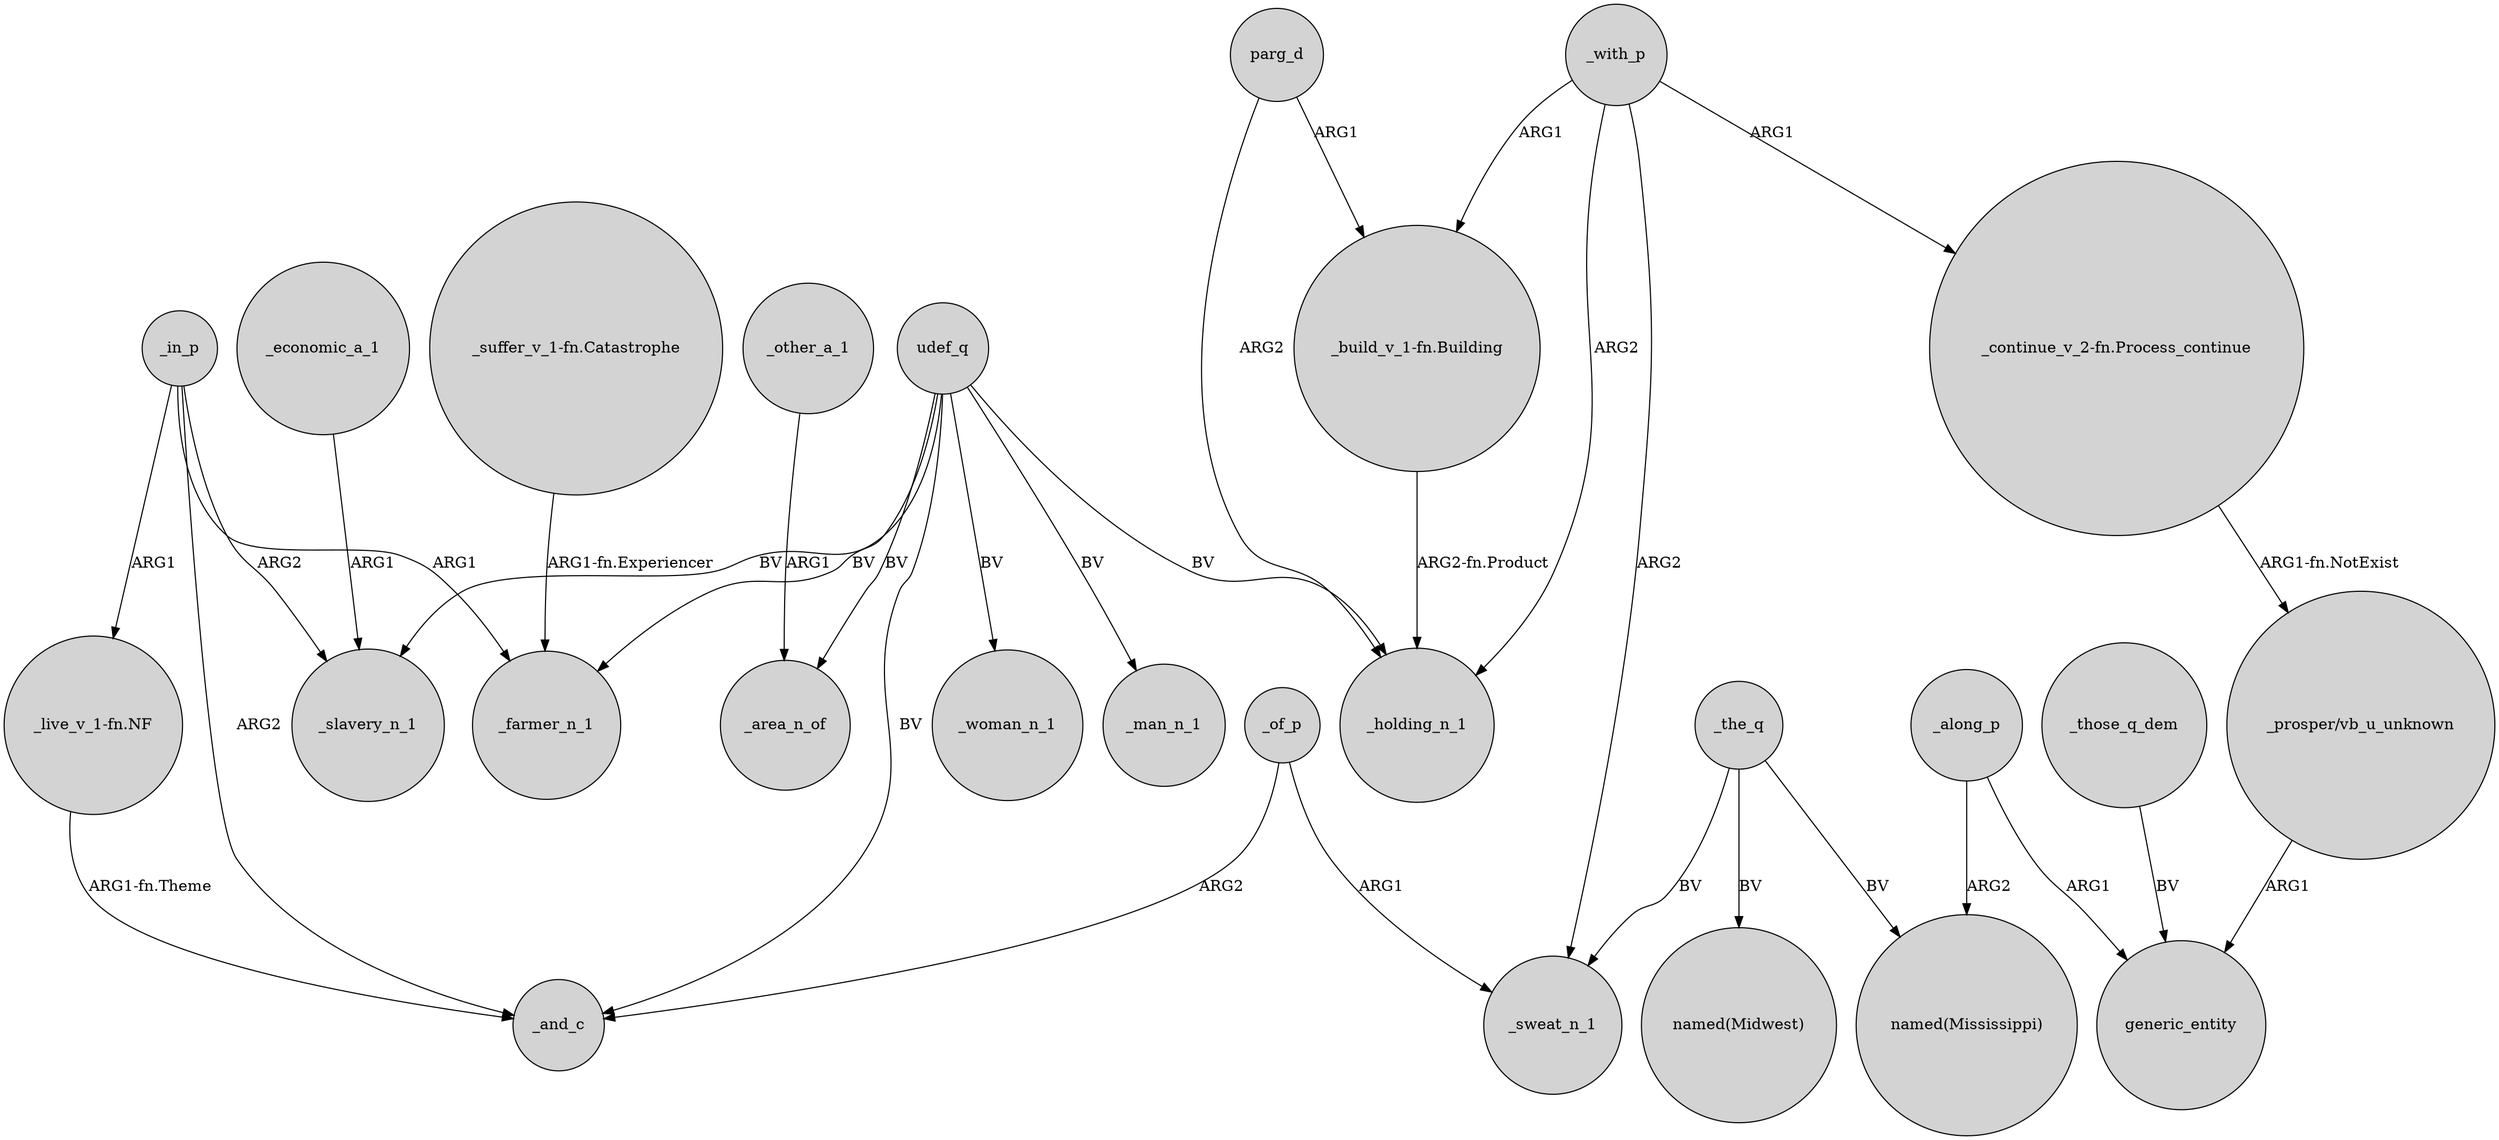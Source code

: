 digraph {
	node [shape=circle style=filled]
	udef_q -> _woman_n_1 [label=BV]
	"_live_v_1-fn.NF" -> _and_c [label="ARG1-fn.Theme"]
	_along_p -> generic_entity [label=ARG1]
	_in_p -> "_live_v_1-fn.NF" [label=ARG1]
	_in_p -> _slavery_n_1 [label=ARG2]
	_of_p -> _sweat_n_1 [label=ARG1]
	_economic_a_1 -> _slavery_n_1 [label=ARG1]
	_the_q -> _sweat_n_1 [label=BV]
	_with_p -> _holding_n_1 [label=ARG2]
	_of_p -> _and_c [label=ARG2]
	udef_q -> _slavery_n_1 [label=BV]
	"_prosper/vb_u_unknown" -> generic_entity [label=ARG1]
	parg_d -> _holding_n_1 [label=ARG2]
	"_continue_v_2-fn.Process_continue" -> "_prosper/vb_u_unknown" [label="ARG1-fn.NotExist"]
	_along_p -> "named(Mississippi)" [label=ARG2]
	_in_p -> _farmer_n_1 [label=ARG1]
	_with_p -> "_continue_v_2-fn.Process_continue" [label=ARG1]
	_other_a_1 -> _area_n_of [label=ARG1]
	parg_d -> "_build_v_1-fn.Building" [label=ARG1]
	_the_q -> "named(Mississippi)" [label=BV]
	"_suffer_v_1-fn.Catastrophe" -> _farmer_n_1 [label="ARG1-fn.Experiencer"]
	udef_q -> _farmer_n_1 [label=BV]
	udef_q -> _man_n_1 [label=BV]
	_with_p -> _sweat_n_1 [label=ARG2]
	_the_q -> "named(Midwest)" [label=BV]
	udef_q -> _holding_n_1 [label=BV]
	udef_q -> _and_c [label=BV]
	udef_q -> _area_n_of [label=BV]
	_in_p -> _and_c [label=ARG2]
	"_build_v_1-fn.Building" -> _holding_n_1 [label="ARG2-fn.Product"]
	_those_q_dem -> generic_entity [label=BV]
	_with_p -> "_build_v_1-fn.Building" [label=ARG1]
}
